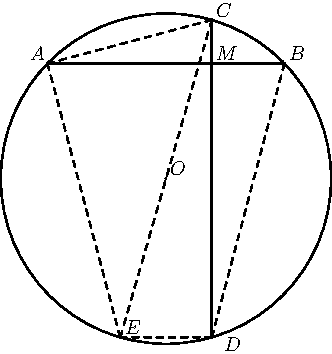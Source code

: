 import graph; size(6cm); real lsf=0.5; pen dps=linewidth(0.7)+fontsize(10); defaultpen(dps); pen ds=black; real xmin=-16.942963454371025,xmax=5.815028923578103,ymin=-5.0911230607002596,ymax=4.755970550710727; 
pair O=(0.,0.), A=(-2.510968290383107,2.438244910727906), B=(2.5109682903831074,2.438244910727906), M=(0.970688381178086,2.438244910727906), D=(0.970688381178086,-3.3627018997594575), C=(0.970688381178086,3.362701899759458); 
draw(circle(O,3.5),linewidth(0.8)); draw(A--B,linewidth(0.8)); draw(C--D,linewidth(0.8)); draw((-0.9706883811780859,-3.3627018997594575)--D,linewidth(0.8)+linetype("4 4")); draw((-0.9706883811780859,-3.3627018997594575)--A,linewidth(0.8)+linetype("4 4")); draw(D--B,linewidth(0.8)+linetype("4 4")); draw(C--A,linewidth(0.8)+linetype("4 4")); draw(C--(-0.9706883811780859,-3.3627018997594575),linewidth(0.8)+linetype("4 4")); 
dot(O,linewidth(1.pt)+ds); label("$O$",(0.045061238440660255,0.02316647839818295),NE*lsf); dot(A,linewidth(1.pt)+ds); label("$A$",(-2.935293970824548,2.4670577499953406),NE*lsf); dot(B,linewidth(1.pt)+ds); label("$B$",(2.560481035060496,2.4670577499953406),NE*lsf); dot(M,linewidth(1.pt)+ds); label("$M$",(1.0226177470796485,2.4670577499953406),NE*lsf); dot(D,linewidth(1.pt)+ds); label("$D$",(1.1895176387985003,-3.7082382436013797),NE*lsf); dot(C,linewidth(1.pt)+ds); label("$C$",(1.0226177470796485,3.3850071544489073),NE*lsf); dot((-0.9706883811780859,-3.3627018997594575),linewidth(1.pt)+ds); label("$E$",(-0.9205738493612672,-3.338674197652541),NE*lsf); 
clip((xmin,ymin)--(xmin,ymax)--(xmax,ymax)--(xmax,ymin)--cycle); 